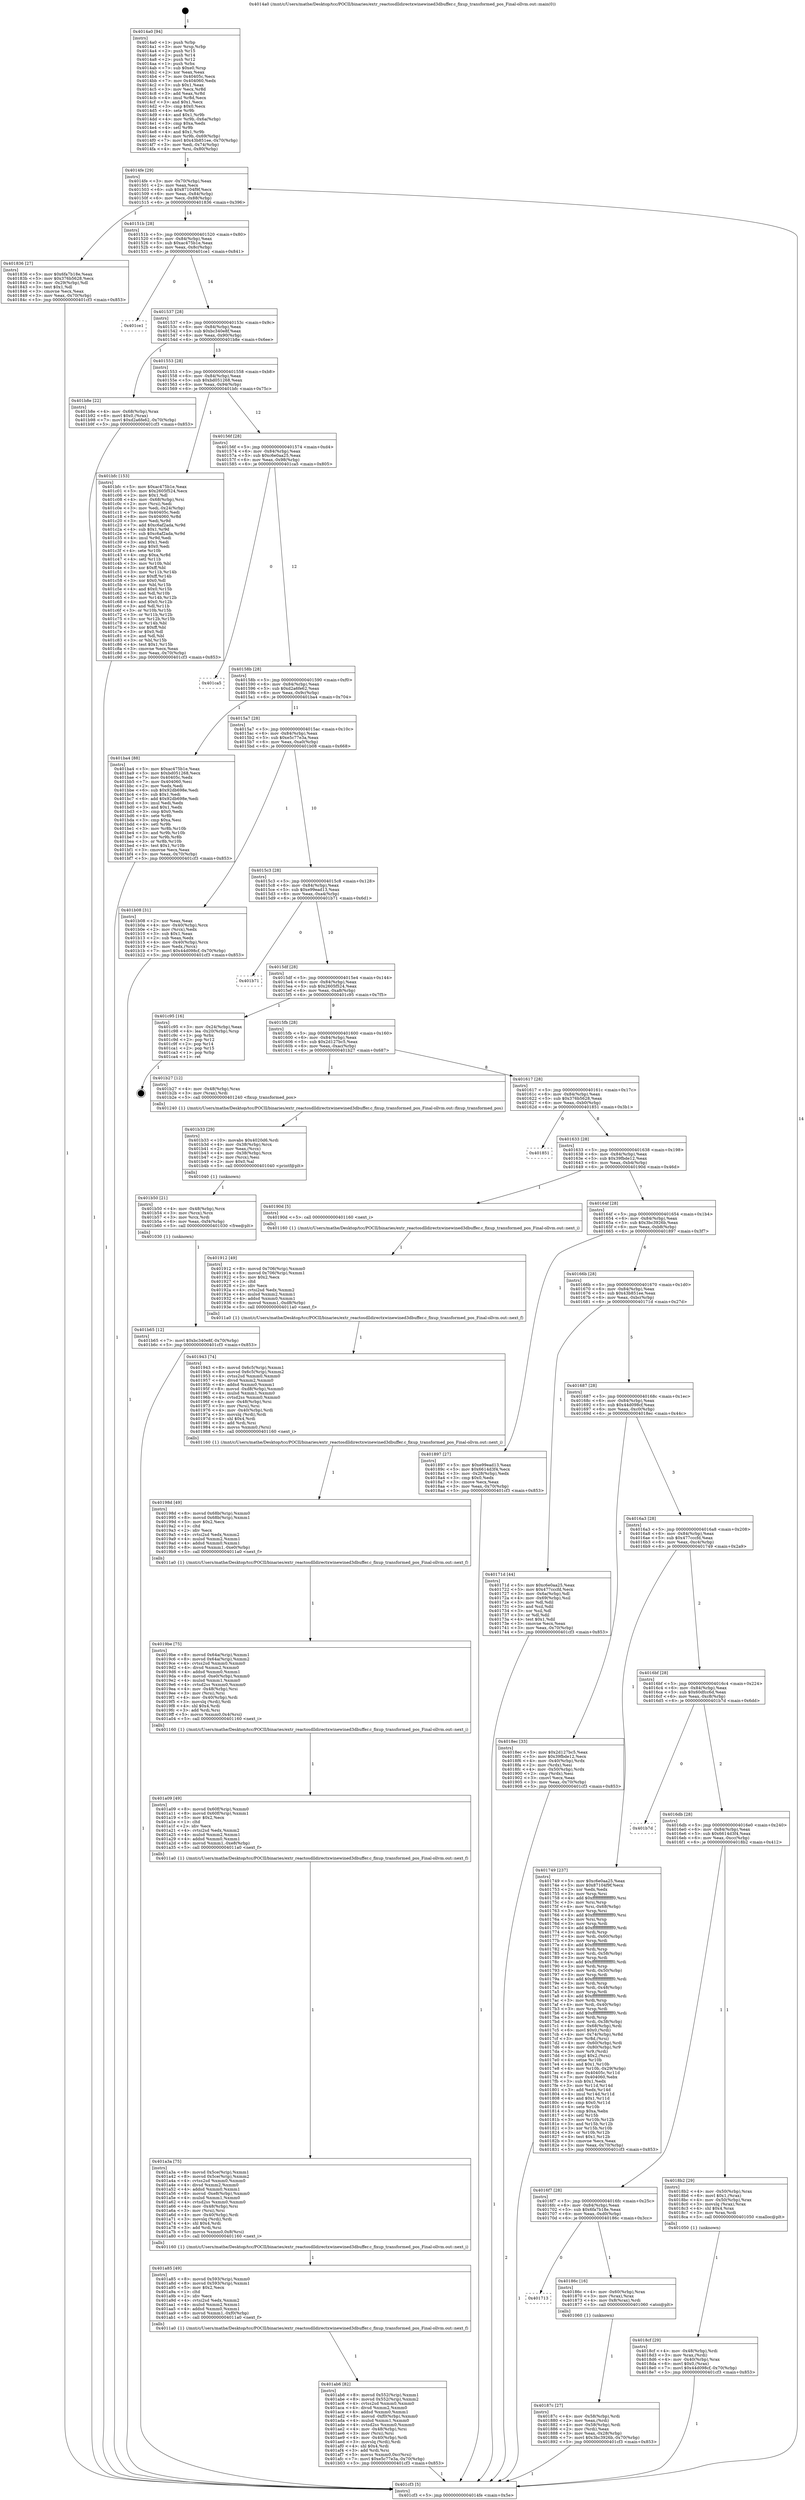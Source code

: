 digraph "0x4014a0" {
  label = "0x4014a0 (/mnt/c/Users/mathe/Desktop/tcc/POCII/binaries/extr_reactosdlldirectxwinewined3dbuffer.c_fixup_transformed_pos_Final-ollvm.out::main(0))"
  labelloc = "t"
  node[shape=record]

  Entry [label="",width=0.3,height=0.3,shape=circle,fillcolor=black,style=filled]
  "0x4014fe" [label="{
     0x4014fe [29]\l
     | [instrs]\l
     &nbsp;&nbsp;0x4014fe \<+3\>: mov -0x70(%rbp),%eax\l
     &nbsp;&nbsp;0x401501 \<+2\>: mov %eax,%ecx\l
     &nbsp;&nbsp;0x401503 \<+6\>: sub $0x87104f9f,%ecx\l
     &nbsp;&nbsp;0x401509 \<+6\>: mov %eax,-0x84(%rbp)\l
     &nbsp;&nbsp;0x40150f \<+6\>: mov %ecx,-0x88(%rbp)\l
     &nbsp;&nbsp;0x401515 \<+6\>: je 0000000000401836 \<main+0x396\>\l
  }"]
  "0x401836" [label="{
     0x401836 [27]\l
     | [instrs]\l
     &nbsp;&nbsp;0x401836 \<+5\>: mov $0x6fa7b18e,%eax\l
     &nbsp;&nbsp;0x40183b \<+5\>: mov $0x376b5628,%ecx\l
     &nbsp;&nbsp;0x401840 \<+3\>: mov -0x29(%rbp),%dl\l
     &nbsp;&nbsp;0x401843 \<+3\>: test $0x1,%dl\l
     &nbsp;&nbsp;0x401846 \<+3\>: cmovne %ecx,%eax\l
     &nbsp;&nbsp;0x401849 \<+3\>: mov %eax,-0x70(%rbp)\l
     &nbsp;&nbsp;0x40184c \<+5\>: jmp 0000000000401cf3 \<main+0x853\>\l
  }"]
  "0x40151b" [label="{
     0x40151b [28]\l
     | [instrs]\l
     &nbsp;&nbsp;0x40151b \<+5\>: jmp 0000000000401520 \<main+0x80\>\l
     &nbsp;&nbsp;0x401520 \<+6\>: mov -0x84(%rbp),%eax\l
     &nbsp;&nbsp;0x401526 \<+5\>: sub $0xac475b1e,%eax\l
     &nbsp;&nbsp;0x40152b \<+6\>: mov %eax,-0x8c(%rbp)\l
     &nbsp;&nbsp;0x401531 \<+6\>: je 0000000000401ce1 \<main+0x841\>\l
  }"]
  Exit [label="",width=0.3,height=0.3,shape=circle,fillcolor=black,style=filled,peripheries=2]
  "0x401ce1" [label="{
     0x401ce1\l
  }", style=dashed]
  "0x401537" [label="{
     0x401537 [28]\l
     | [instrs]\l
     &nbsp;&nbsp;0x401537 \<+5\>: jmp 000000000040153c \<main+0x9c\>\l
     &nbsp;&nbsp;0x40153c \<+6\>: mov -0x84(%rbp),%eax\l
     &nbsp;&nbsp;0x401542 \<+5\>: sub $0xbc340e8f,%eax\l
     &nbsp;&nbsp;0x401547 \<+6\>: mov %eax,-0x90(%rbp)\l
     &nbsp;&nbsp;0x40154d \<+6\>: je 0000000000401b8e \<main+0x6ee\>\l
  }"]
  "0x401b65" [label="{
     0x401b65 [12]\l
     | [instrs]\l
     &nbsp;&nbsp;0x401b65 \<+7\>: movl $0xbc340e8f,-0x70(%rbp)\l
     &nbsp;&nbsp;0x401b6c \<+5\>: jmp 0000000000401cf3 \<main+0x853\>\l
  }"]
  "0x401b8e" [label="{
     0x401b8e [22]\l
     | [instrs]\l
     &nbsp;&nbsp;0x401b8e \<+4\>: mov -0x68(%rbp),%rax\l
     &nbsp;&nbsp;0x401b92 \<+6\>: movl $0x0,(%rax)\l
     &nbsp;&nbsp;0x401b98 \<+7\>: movl $0xd2a6fe62,-0x70(%rbp)\l
     &nbsp;&nbsp;0x401b9f \<+5\>: jmp 0000000000401cf3 \<main+0x853\>\l
  }"]
  "0x401553" [label="{
     0x401553 [28]\l
     | [instrs]\l
     &nbsp;&nbsp;0x401553 \<+5\>: jmp 0000000000401558 \<main+0xb8\>\l
     &nbsp;&nbsp;0x401558 \<+6\>: mov -0x84(%rbp),%eax\l
     &nbsp;&nbsp;0x40155e \<+5\>: sub $0xbd051268,%eax\l
     &nbsp;&nbsp;0x401563 \<+6\>: mov %eax,-0x94(%rbp)\l
     &nbsp;&nbsp;0x401569 \<+6\>: je 0000000000401bfc \<main+0x75c\>\l
  }"]
  "0x401b50" [label="{
     0x401b50 [21]\l
     | [instrs]\l
     &nbsp;&nbsp;0x401b50 \<+4\>: mov -0x48(%rbp),%rcx\l
     &nbsp;&nbsp;0x401b54 \<+3\>: mov (%rcx),%rcx\l
     &nbsp;&nbsp;0x401b57 \<+3\>: mov %rcx,%rdi\l
     &nbsp;&nbsp;0x401b5a \<+6\>: mov %eax,-0xf4(%rbp)\l
     &nbsp;&nbsp;0x401b60 \<+5\>: call 0000000000401030 \<free@plt\>\l
     | [calls]\l
     &nbsp;&nbsp;0x401030 \{1\} (unknown)\l
  }"]
  "0x401bfc" [label="{
     0x401bfc [153]\l
     | [instrs]\l
     &nbsp;&nbsp;0x401bfc \<+5\>: mov $0xac475b1e,%eax\l
     &nbsp;&nbsp;0x401c01 \<+5\>: mov $0x2605f524,%ecx\l
     &nbsp;&nbsp;0x401c06 \<+2\>: mov $0x1,%dl\l
     &nbsp;&nbsp;0x401c08 \<+4\>: mov -0x68(%rbp),%rsi\l
     &nbsp;&nbsp;0x401c0c \<+2\>: mov (%rsi),%edi\l
     &nbsp;&nbsp;0x401c0e \<+3\>: mov %edi,-0x24(%rbp)\l
     &nbsp;&nbsp;0x401c11 \<+7\>: mov 0x40405c,%edi\l
     &nbsp;&nbsp;0x401c18 \<+8\>: mov 0x404060,%r8d\l
     &nbsp;&nbsp;0x401c20 \<+3\>: mov %edi,%r9d\l
     &nbsp;&nbsp;0x401c23 \<+7\>: add $0xc6af2ada,%r9d\l
     &nbsp;&nbsp;0x401c2a \<+4\>: sub $0x1,%r9d\l
     &nbsp;&nbsp;0x401c2e \<+7\>: sub $0xc6af2ada,%r9d\l
     &nbsp;&nbsp;0x401c35 \<+4\>: imul %r9d,%edi\l
     &nbsp;&nbsp;0x401c39 \<+3\>: and $0x1,%edi\l
     &nbsp;&nbsp;0x401c3c \<+3\>: cmp $0x0,%edi\l
     &nbsp;&nbsp;0x401c3f \<+4\>: sete %r10b\l
     &nbsp;&nbsp;0x401c43 \<+4\>: cmp $0xa,%r8d\l
     &nbsp;&nbsp;0x401c47 \<+4\>: setl %r11b\l
     &nbsp;&nbsp;0x401c4b \<+3\>: mov %r10b,%bl\l
     &nbsp;&nbsp;0x401c4e \<+3\>: xor $0xff,%bl\l
     &nbsp;&nbsp;0x401c51 \<+3\>: mov %r11b,%r14b\l
     &nbsp;&nbsp;0x401c54 \<+4\>: xor $0xff,%r14b\l
     &nbsp;&nbsp;0x401c58 \<+3\>: xor $0x0,%dl\l
     &nbsp;&nbsp;0x401c5b \<+3\>: mov %bl,%r15b\l
     &nbsp;&nbsp;0x401c5e \<+4\>: and $0x0,%r15b\l
     &nbsp;&nbsp;0x401c62 \<+3\>: and %dl,%r10b\l
     &nbsp;&nbsp;0x401c65 \<+3\>: mov %r14b,%r12b\l
     &nbsp;&nbsp;0x401c68 \<+4\>: and $0x0,%r12b\l
     &nbsp;&nbsp;0x401c6c \<+3\>: and %dl,%r11b\l
     &nbsp;&nbsp;0x401c6f \<+3\>: or %r10b,%r15b\l
     &nbsp;&nbsp;0x401c72 \<+3\>: or %r11b,%r12b\l
     &nbsp;&nbsp;0x401c75 \<+3\>: xor %r12b,%r15b\l
     &nbsp;&nbsp;0x401c78 \<+3\>: or %r14b,%bl\l
     &nbsp;&nbsp;0x401c7b \<+3\>: xor $0xff,%bl\l
     &nbsp;&nbsp;0x401c7e \<+3\>: or $0x0,%dl\l
     &nbsp;&nbsp;0x401c81 \<+2\>: and %dl,%bl\l
     &nbsp;&nbsp;0x401c83 \<+3\>: or %bl,%r15b\l
     &nbsp;&nbsp;0x401c86 \<+4\>: test $0x1,%r15b\l
     &nbsp;&nbsp;0x401c8a \<+3\>: cmovne %ecx,%eax\l
     &nbsp;&nbsp;0x401c8d \<+3\>: mov %eax,-0x70(%rbp)\l
     &nbsp;&nbsp;0x401c90 \<+5\>: jmp 0000000000401cf3 \<main+0x853\>\l
  }"]
  "0x40156f" [label="{
     0x40156f [28]\l
     | [instrs]\l
     &nbsp;&nbsp;0x40156f \<+5\>: jmp 0000000000401574 \<main+0xd4\>\l
     &nbsp;&nbsp;0x401574 \<+6\>: mov -0x84(%rbp),%eax\l
     &nbsp;&nbsp;0x40157a \<+5\>: sub $0xc6e0aa25,%eax\l
     &nbsp;&nbsp;0x40157f \<+6\>: mov %eax,-0x98(%rbp)\l
     &nbsp;&nbsp;0x401585 \<+6\>: je 0000000000401ca5 \<main+0x805\>\l
  }"]
  "0x401b33" [label="{
     0x401b33 [29]\l
     | [instrs]\l
     &nbsp;&nbsp;0x401b33 \<+10\>: movabs $0x4020d6,%rdi\l
     &nbsp;&nbsp;0x401b3d \<+4\>: mov -0x38(%rbp),%rcx\l
     &nbsp;&nbsp;0x401b41 \<+2\>: mov %eax,(%rcx)\l
     &nbsp;&nbsp;0x401b43 \<+4\>: mov -0x38(%rbp),%rcx\l
     &nbsp;&nbsp;0x401b47 \<+2\>: mov (%rcx),%esi\l
     &nbsp;&nbsp;0x401b49 \<+2\>: mov $0x0,%al\l
     &nbsp;&nbsp;0x401b4b \<+5\>: call 0000000000401040 \<printf@plt\>\l
     | [calls]\l
     &nbsp;&nbsp;0x401040 \{1\} (unknown)\l
  }"]
  "0x401ca5" [label="{
     0x401ca5\l
  }", style=dashed]
  "0x40158b" [label="{
     0x40158b [28]\l
     | [instrs]\l
     &nbsp;&nbsp;0x40158b \<+5\>: jmp 0000000000401590 \<main+0xf0\>\l
     &nbsp;&nbsp;0x401590 \<+6\>: mov -0x84(%rbp),%eax\l
     &nbsp;&nbsp;0x401596 \<+5\>: sub $0xd2a6fe62,%eax\l
     &nbsp;&nbsp;0x40159b \<+6\>: mov %eax,-0x9c(%rbp)\l
     &nbsp;&nbsp;0x4015a1 \<+6\>: je 0000000000401ba4 \<main+0x704\>\l
  }"]
  "0x401ab6" [label="{
     0x401ab6 [82]\l
     | [instrs]\l
     &nbsp;&nbsp;0x401ab6 \<+8\>: movsd 0x552(%rip),%xmm1\l
     &nbsp;&nbsp;0x401abe \<+8\>: movsd 0x552(%rip),%xmm2\l
     &nbsp;&nbsp;0x401ac6 \<+4\>: cvtss2sd %xmm0,%xmm0\l
     &nbsp;&nbsp;0x401aca \<+4\>: divsd %xmm2,%xmm0\l
     &nbsp;&nbsp;0x401ace \<+4\>: addsd %xmm0,%xmm1\l
     &nbsp;&nbsp;0x401ad2 \<+8\>: movsd -0xf0(%rbp),%xmm0\l
     &nbsp;&nbsp;0x401ada \<+4\>: mulsd %xmm1,%xmm0\l
     &nbsp;&nbsp;0x401ade \<+4\>: cvtsd2ss %xmm0,%xmm0\l
     &nbsp;&nbsp;0x401ae2 \<+4\>: mov -0x48(%rbp),%rsi\l
     &nbsp;&nbsp;0x401ae6 \<+3\>: mov (%rsi),%rsi\l
     &nbsp;&nbsp;0x401ae9 \<+4\>: mov -0x40(%rbp),%rdi\l
     &nbsp;&nbsp;0x401aed \<+3\>: movslq (%rdi),%rdi\l
     &nbsp;&nbsp;0x401af0 \<+4\>: shl $0x4,%rdi\l
     &nbsp;&nbsp;0x401af4 \<+3\>: add %rdi,%rsi\l
     &nbsp;&nbsp;0x401af7 \<+5\>: movss %xmm0,0xc(%rsi)\l
     &nbsp;&nbsp;0x401afc \<+7\>: movl $0xe5c77e3a,-0x70(%rbp)\l
     &nbsp;&nbsp;0x401b03 \<+5\>: jmp 0000000000401cf3 \<main+0x853\>\l
  }"]
  "0x401ba4" [label="{
     0x401ba4 [88]\l
     | [instrs]\l
     &nbsp;&nbsp;0x401ba4 \<+5\>: mov $0xac475b1e,%eax\l
     &nbsp;&nbsp;0x401ba9 \<+5\>: mov $0xbd051268,%ecx\l
     &nbsp;&nbsp;0x401bae \<+7\>: mov 0x40405c,%edx\l
     &nbsp;&nbsp;0x401bb5 \<+7\>: mov 0x404060,%esi\l
     &nbsp;&nbsp;0x401bbc \<+2\>: mov %edx,%edi\l
     &nbsp;&nbsp;0x401bbe \<+6\>: sub $0x92db698e,%edi\l
     &nbsp;&nbsp;0x401bc4 \<+3\>: sub $0x1,%edi\l
     &nbsp;&nbsp;0x401bc7 \<+6\>: add $0x92db698e,%edi\l
     &nbsp;&nbsp;0x401bcd \<+3\>: imul %edi,%edx\l
     &nbsp;&nbsp;0x401bd0 \<+3\>: and $0x1,%edx\l
     &nbsp;&nbsp;0x401bd3 \<+3\>: cmp $0x0,%edx\l
     &nbsp;&nbsp;0x401bd6 \<+4\>: sete %r8b\l
     &nbsp;&nbsp;0x401bda \<+3\>: cmp $0xa,%esi\l
     &nbsp;&nbsp;0x401bdd \<+4\>: setl %r9b\l
     &nbsp;&nbsp;0x401be1 \<+3\>: mov %r8b,%r10b\l
     &nbsp;&nbsp;0x401be4 \<+3\>: and %r9b,%r10b\l
     &nbsp;&nbsp;0x401be7 \<+3\>: xor %r9b,%r8b\l
     &nbsp;&nbsp;0x401bea \<+3\>: or %r8b,%r10b\l
     &nbsp;&nbsp;0x401bed \<+4\>: test $0x1,%r10b\l
     &nbsp;&nbsp;0x401bf1 \<+3\>: cmovne %ecx,%eax\l
     &nbsp;&nbsp;0x401bf4 \<+3\>: mov %eax,-0x70(%rbp)\l
     &nbsp;&nbsp;0x401bf7 \<+5\>: jmp 0000000000401cf3 \<main+0x853\>\l
  }"]
  "0x4015a7" [label="{
     0x4015a7 [28]\l
     | [instrs]\l
     &nbsp;&nbsp;0x4015a7 \<+5\>: jmp 00000000004015ac \<main+0x10c\>\l
     &nbsp;&nbsp;0x4015ac \<+6\>: mov -0x84(%rbp),%eax\l
     &nbsp;&nbsp;0x4015b2 \<+5\>: sub $0xe5c77e3a,%eax\l
     &nbsp;&nbsp;0x4015b7 \<+6\>: mov %eax,-0xa0(%rbp)\l
     &nbsp;&nbsp;0x4015bd \<+6\>: je 0000000000401b08 \<main+0x668\>\l
  }"]
  "0x401a85" [label="{
     0x401a85 [49]\l
     | [instrs]\l
     &nbsp;&nbsp;0x401a85 \<+8\>: movsd 0x593(%rip),%xmm0\l
     &nbsp;&nbsp;0x401a8d \<+8\>: movsd 0x593(%rip),%xmm1\l
     &nbsp;&nbsp;0x401a95 \<+5\>: mov $0x2,%ecx\l
     &nbsp;&nbsp;0x401a9a \<+1\>: cltd\l
     &nbsp;&nbsp;0x401a9b \<+2\>: idiv %ecx\l
     &nbsp;&nbsp;0x401a9d \<+4\>: cvtsi2sd %edx,%xmm2\l
     &nbsp;&nbsp;0x401aa1 \<+4\>: mulsd %xmm2,%xmm1\l
     &nbsp;&nbsp;0x401aa5 \<+4\>: addsd %xmm0,%xmm1\l
     &nbsp;&nbsp;0x401aa9 \<+8\>: movsd %xmm1,-0xf0(%rbp)\l
     &nbsp;&nbsp;0x401ab1 \<+5\>: call 00000000004011a0 \<next_f\>\l
     | [calls]\l
     &nbsp;&nbsp;0x4011a0 \{1\} (/mnt/c/Users/mathe/Desktop/tcc/POCII/binaries/extr_reactosdlldirectxwinewined3dbuffer.c_fixup_transformed_pos_Final-ollvm.out::next_f)\l
  }"]
  "0x401b08" [label="{
     0x401b08 [31]\l
     | [instrs]\l
     &nbsp;&nbsp;0x401b08 \<+2\>: xor %eax,%eax\l
     &nbsp;&nbsp;0x401b0a \<+4\>: mov -0x40(%rbp),%rcx\l
     &nbsp;&nbsp;0x401b0e \<+2\>: mov (%rcx),%edx\l
     &nbsp;&nbsp;0x401b10 \<+3\>: sub $0x1,%eax\l
     &nbsp;&nbsp;0x401b13 \<+2\>: sub %eax,%edx\l
     &nbsp;&nbsp;0x401b15 \<+4\>: mov -0x40(%rbp),%rcx\l
     &nbsp;&nbsp;0x401b19 \<+2\>: mov %edx,(%rcx)\l
     &nbsp;&nbsp;0x401b1b \<+7\>: movl $0x44d098cf,-0x70(%rbp)\l
     &nbsp;&nbsp;0x401b22 \<+5\>: jmp 0000000000401cf3 \<main+0x853\>\l
  }"]
  "0x4015c3" [label="{
     0x4015c3 [28]\l
     | [instrs]\l
     &nbsp;&nbsp;0x4015c3 \<+5\>: jmp 00000000004015c8 \<main+0x128\>\l
     &nbsp;&nbsp;0x4015c8 \<+6\>: mov -0x84(%rbp),%eax\l
     &nbsp;&nbsp;0x4015ce \<+5\>: sub $0xe99ead13,%eax\l
     &nbsp;&nbsp;0x4015d3 \<+6\>: mov %eax,-0xa4(%rbp)\l
     &nbsp;&nbsp;0x4015d9 \<+6\>: je 0000000000401b71 \<main+0x6d1\>\l
  }"]
  "0x401a3a" [label="{
     0x401a3a [75]\l
     | [instrs]\l
     &nbsp;&nbsp;0x401a3a \<+8\>: movsd 0x5ce(%rip),%xmm1\l
     &nbsp;&nbsp;0x401a42 \<+8\>: movsd 0x5ce(%rip),%xmm2\l
     &nbsp;&nbsp;0x401a4a \<+4\>: cvtss2sd %xmm0,%xmm0\l
     &nbsp;&nbsp;0x401a4e \<+4\>: divsd %xmm2,%xmm0\l
     &nbsp;&nbsp;0x401a52 \<+4\>: addsd %xmm0,%xmm1\l
     &nbsp;&nbsp;0x401a56 \<+8\>: movsd -0xe8(%rbp),%xmm0\l
     &nbsp;&nbsp;0x401a5e \<+4\>: mulsd %xmm1,%xmm0\l
     &nbsp;&nbsp;0x401a62 \<+4\>: cvtsd2ss %xmm0,%xmm0\l
     &nbsp;&nbsp;0x401a66 \<+4\>: mov -0x48(%rbp),%rsi\l
     &nbsp;&nbsp;0x401a6a \<+3\>: mov (%rsi),%rsi\l
     &nbsp;&nbsp;0x401a6d \<+4\>: mov -0x40(%rbp),%rdi\l
     &nbsp;&nbsp;0x401a71 \<+3\>: movslq (%rdi),%rdi\l
     &nbsp;&nbsp;0x401a74 \<+4\>: shl $0x4,%rdi\l
     &nbsp;&nbsp;0x401a78 \<+3\>: add %rdi,%rsi\l
     &nbsp;&nbsp;0x401a7b \<+5\>: movss %xmm0,0x8(%rsi)\l
     &nbsp;&nbsp;0x401a80 \<+5\>: call 0000000000401160 \<next_i\>\l
     | [calls]\l
     &nbsp;&nbsp;0x401160 \{1\} (/mnt/c/Users/mathe/Desktop/tcc/POCII/binaries/extr_reactosdlldirectxwinewined3dbuffer.c_fixup_transformed_pos_Final-ollvm.out::next_i)\l
  }"]
  "0x401b71" [label="{
     0x401b71\l
  }", style=dashed]
  "0x4015df" [label="{
     0x4015df [28]\l
     | [instrs]\l
     &nbsp;&nbsp;0x4015df \<+5\>: jmp 00000000004015e4 \<main+0x144\>\l
     &nbsp;&nbsp;0x4015e4 \<+6\>: mov -0x84(%rbp),%eax\l
     &nbsp;&nbsp;0x4015ea \<+5\>: sub $0x2605f524,%eax\l
     &nbsp;&nbsp;0x4015ef \<+6\>: mov %eax,-0xa8(%rbp)\l
     &nbsp;&nbsp;0x4015f5 \<+6\>: je 0000000000401c95 \<main+0x7f5\>\l
  }"]
  "0x401a09" [label="{
     0x401a09 [49]\l
     | [instrs]\l
     &nbsp;&nbsp;0x401a09 \<+8\>: movsd 0x60f(%rip),%xmm0\l
     &nbsp;&nbsp;0x401a11 \<+8\>: movsd 0x60f(%rip),%xmm1\l
     &nbsp;&nbsp;0x401a19 \<+5\>: mov $0x2,%ecx\l
     &nbsp;&nbsp;0x401a1e \<+1\>: cltd\l
     &nbsp;&nbsp;0x401a1f \<+2\>: idiv %ecx\l
     &nbsp;&nbsp;0x401a21 \<+4\>: cvtsi2sd %edx,%xmm2\l
     &nbsp;&nbsp;0x401a25 \<+4\>: mulsd %xmm2,%xmm1\l
     &nbsp;&nbsp;0x401a29 \<+4\>: addsd %xmm0,%xmm1\l
     &nbsp;&nbsp;0x401a2d \<+8\>: movsd %xmm1,-0xe8(%rbp)\l
     &nbsp;&nbsp;0x401a35 \<+5\>: call 00000000004011a0 \<next_f\>\l
     | [calls]\l
     &nbsp;&nbsp;0x4011a0 \{1\} (/mnt/c/Users/mathe/Desktop/tcc/POCII/binaries/extr_reactosdlldirectxwinewined3dbuffer.c_fixup_transformed_pos_Final-ollvm.out::next_f)\l
  }"]
  "0x401c95" [label="{
     0x401c95 [16]\l
     | [instrs]\l
     &nbsp;&nbsp;0x401c95 \<+3\>: mov -0x24(%rbp),%eax\l
     &nbsp;&nbsp;0x401c98 \<+4\>: lea -0x20(%rbp),%rsp\l
     &nbsp;&nbsp;0x401c9c \<+1\>: pop %rbx\l
     &nbsp;&nbsp;0x401c9d \<+2\>: pop %r12\l
     &nbsp;&nbsp;0x401c9f \<+2\>: pop %r14\l
     &nbsp;&nbsp;0x401ca1 \<+2\>: pop %r15\l
     &nbsp;&nbsp;0x401ca3 \<+1\>: pop %rbp\l
     &nbsp;&nbsp;0x401ca4 \<+1\>: ret\l
  }"]
  "0x4015fb" [label="{
     0x4015fb [28]\l
     | [instrs]\l
     &nbsp;&nbsp;0x4015fb \<+5\>: jmp 0000000000401600 \<main+0x160\>\l
     &nbsp;&nbsp;0x401600 \<+6\>: mov -0x84(%rbp),%eax\l
     &nbsp;&nbsp;0x401606 \<+5\>: sub $0x2d127bc5,%eax\l
     &nbsp;&nbsp;0x40160b \<+6\>: mov %eax,-0xac(%rbp)\l
     &nbsp;&nbsp;0x401611 \<+6\>: je 0000000000401b27 \<main+0x687\>\l
  }"]
  "0x4019be" [label="{
     0x4019be [75]\l
     | [instrs]\l
     &nbsp;&nbsp;0x4019be \<+8\>: movsd 0x64a(%rip),%xmm1\l
     &nbsp;&nbsp;0x4019c6 \<+8\>: movsd 0x64a(%rip),%xmm2\l
     &nbsp;&nbsp;0x4019ce \<+4\>: cvtss2sd %xmm0,%xmm0\l
     &nbsp;&nbsp;0x4019d2 \<+4\>: divsd %xmm2,%xmm0\l
     &nbsp;&nbsp;0x4019d6 \<+4\>: addsd %xmm0,%xmm1\l
     &nbsp;&nbsp;0x4019da \<+8\>: movsd -0xe0(%rbp),%xmm0\l
     &nbsp;&nbsp;0x4019e2 \<+4\>: mulsd %xmm1,%xmm0\l
     &nbsp;&nbsp;0x4019e6 \<+4\>: cvtsd2ss %xmm0,%xmm0\l
     &nbsp;&nbsp;0x4019ea \<+4\>: mov -0x48(%rbp),%rsi\l
     &nbsp;&nbsp;0x4019ee \<+3\>: mov (%rsi),%rsi\l
     &nbsp;&nbsp;0x4019f1 \<+4\>: mov -0x40(%rbp),%rdi\l
     &nbsp;&nbsp;0x4019f5 \<+3\>: movslq (%rdi),%rdi\l
     &nbsp;&nbsp;0x4019f8 \<+4\>: shl $0x4,%rdi\l
     &nbsp;&nbsp;0x4019fc \<+3\>: add %rdi,%rsi\l
     &nbsp;&nbsp;0x4019ff \<+5\>: movss %xmm0,0x4(%rsi)\l
     &nbsp;&nbsp;0x401a04 \<+5\>: call 0000000000401160 \<next_i\>\l
     | [calls]\l
     &nbsp;&nbsp;0x401160 \{1\} (/mnt/c/Users/mathe/Desktop/tcc/POCII/binaries/extr_reactosdlldirectxwinewined3dbuffer.c_fixup_transformed_pos_Final-ollvm.out::next_i)\l
  }"]
  "0x401b27" [label="{
     0x401b27 [12]\l
     | [instrs]\l
     &nbsp;&nbsp;0x401b27 \<+4\>: mov -0x48(%rbp),%rax\l
     &nbsp;&nbsp;0x401b2b \<+3\>: mov (%rax),%rdi\l
     &nbsp;&nbsp;0x401b2e \<+5\>: call 0000000000401240 \<fixup_transformed_pos\>\l
     | [calls]\l
     &nbsp;&nbsp;0x401240 \{1\} (/mnt/c/Users/mathe/Desktop/tcc/POCII/binaries/extr_reactosdlldirectxwinewined3dbuffer.c_fixup_transformed_pos_Final-ollvm.out::fixup_transformed_pos)\l
  }"]
  "0x401617" [label="{
     0x401617 [28]\l
     | [instrs]\l
     &nbsp;&nbsp;0x401617 \<+5\>: jmp 000000000040161c \<main+0x17c\>\l
     &nbsp;&nbsp;0x40161c \<+6\>: mov -0x84(%rbp),%eax\l
     &nbsp;&nbsp;0x401622 \<+5\>: sub $0x376b5628,%eax\l
     &nbsp;&nbsp;0x401627 \<+6\>: mov %eax,-0xb0(%rbp)\l
     &nbsp;&nbsp;0x40162d \<+6\>: je 0000000000401851 \<main+0x3b1\>\l
  }"]
  "0x40198d" [label="{
     0x40198d [49]\l
     | [instrs]\l
     &nbsp;&nbsp;0x40198d \<+8\>: movsd 0x68b(%rip),%xmm0\l
     &nbsp;&nbsp;0x401995 \<+8\>: movsd 0x68b(%rip),%xmm1\l
     &nbsp;&nbsp;0x40199d \<+5\>: mov $0x2,%ecx\l
     &nbsp;&nbsp;0x4019a2 \<+1\>: cltd\l
     &nbsp;&nbsp;0x4019a3 \<+2\>: idiv %ecx\l
     &nbsp;&nbsp;0x4019a5 \<+4\>: cvtsi2sd %edx,%xmm2\l
     &nbsp;&nbsp;0x4019a9 \<+4\>: mulsd %xmm2,%xmm1\l
     &nbsp;&nbsp;0x4019ad \<+4\>: addsd %xmm0,%xmm1\l
     &nbsp;&nbsp;0x4019b1 \<+8\>: movsd %xmm1,-0xe0(%rbp)\l
     &nbsp;&nbsp;0x4019b9 \<+5\>: call 00000000004011a0 \<next_f\>\l
     | [calls]\l
     &nbsp;&nbsp;0x4011a0 \{1\} (/mnt/c/Users/mathe/Desktop/tcc/POCII/binaries/extr_reactosdlldirectxwinewined3dbuffer.c_fixup_transformed_pos_Final-ollvm.out::next_f)\l
  }"]
  "0x401851" [label="{
     0x401851\l
  }", style=dashed]
  "0x401633" [label="{
     0x401633 [28]\l
     | [instrs]\l
     &nbsp;&nbsp;0x401633 \<+5\>: jmp 0000000000401638 \<main+0x198\>\l
     &nbsp;&nbsp;0x401638 \<+6\>: mov -0x84(%rbp),%eax\l
     &nbsp;&nbsp;0x40163e \<+5\>: sub $0x39fbde12,%eax\l
     &nbsp;&nbsp;0x401643 \<+6\>: mov %eax,-0xb4(%rbp)\l
     &nbsp;&nbsp;0x401649 \<+6\>: je 000000000040190d \<main+0x46d\>\l
  }"]
  "0x401943" [label="{
     0x401943 [74]\l
     | [instrs]\l
     &nbsp;&nbsp;0x401943 \<+8\>: movsd 0x6c5(%rip),%xmm1\l
     &nbsp;&nbsp;0x40194b \<+8\>: movsd 0x6c5(%rip),%xmm2\l
     &nbsp;&nbsp;0x401953 \<+4\>: cvtss2sd %xmm0,%xmm0\l
     &nbsp;&nbsp;0x401957 \<+4\>: divsd %xmm2,%xmm0\l
     &nbsp;&nbsp;0x40195b \<+4\>: addsd %xmm0,%xmm1\l
     &nbsp;&nbsp;0x40195f \<+8\>: movsd -0xd8(%rbp),%xmm0\l
     &nbsp;&nbsp;0x401967 \<+4\>: mulsd %xmm1,%xmm0\l
     &nbsp;&nbsp;0x40196b \<+4\>: cvtsd2ss %xmm0,%xmm0\l
     &nbsp;&nbsp;0x40196f \<+4\>: mov -0x48(%rbp),%rsi\l
     &nbsp;&nbsp;0x401973 \<+3\>: mov (%rsi),%rsi\l
     &nbsp;&nbsp;0x401976 \<+4\>: mov -0x40(%rbp),%rdi\l
     &nbsp;&nbsp;0x40197a \<+3\>: movslq (%rdi),%rdi\l
     &nbsp;&nbsp;0x40197d \<+4\>: shl $0x4,%rdi\l
     &nbsp;&nbsp;0x401981 \<+3\>: add %rdi,%rsi\l
     &nbsp;&nbsp;0x401984 \<+4\>: movss %xmm0,(%rsi)\l
     &nbsp;&nbsp;0x401988 \<+5\>: call 0000000000401160 \<next_i\>\l
     | [calls]\l
     &nbsp;&nbsp;0x401160 \{1\} (/mnt/c/Users/mathe/Desktop/tcc/POCII/binaries/extr_reactosdlldirectxwinewined3dbuffer.c_fixup_transformed_pos_Final-ollvm.out::next_i)\l
  }"]
  "0x40190d" [label="{
     0x40190d [5]\l
     | [instrs]\l
     &nbsp;&nbsp;0x40190d \<+5\>: call 0000000000401160 \<next_i\>\l
     | [calls]\l
     &nbsp;&nbsp;0x401160 \{1\} (/mnt/c/Users/mathe/Desktop/tcc/POCII/binaries/extr_reactosdlldirectxwinewined3dbuffer.c_fixup_transformed_pos_Final-ollvm.out::next_i)\l
  }"]
  "0x40164f" [label="{
     0x40164f [28]\l
     | [instrs]\l
     &nbsp;&nbsp;0x40164f \<+5\>: jmp 0000000000401654 \<main+0x1b4\>\l
     &nbsp;&nbsp;0x401654 \<+6\>: mov -0x84(%rbp),%eax\l
     &nbsp;&nbsp;0x40165a \<+5\>: sub $0x3bc3926b,%eax\l
     &nbsp;&nbsp;0x40165f \<+6\>: mov %eax,-0xb8(%rbp)\l
     &nbsp;&nbsp;0x401665 \<+6\>: je 0000000000401897 \<main+0x3f7\>\l
  }"]
  "0x401912" [label="{
     0x401912 [49]\l
     | [instrs]\l
     &nbsp;&nbsp;0x401912 \<+8\>: movsd 0x706(%rip),%xmm0\l
     &nbsp;&nbsp;0x40191a \<+8\>: movsd 0x706(%rip),%xmm1\l
     &nbsp;&nbsp;0x401922 \<+5\>: mov $0x2,%ecx\l
     &nbsp;&nbsp;0x401927 \<+1\>: cltd\l
     &nbsp;&nbsp;0x401928 \<+2\>: idiv %ecx\l
     &nbsp;&nbsp;0x40192a \<+4\>: cvtsi2sd %edx,%xmm2\l
     &nbsp;&nbsp;0x40192e \<+4\>: mulsd %xmm2,%xmm1\l
     &nbsp;&nbsp;0x401932 \<+4\>: addsd %xmm0,%xmm1\l
     &nbsp;&nbsp;0x401936 \<+8\>: movsd %xmm1,-0xd8(%rbp)\l
     &nbsp;&nbsp;0x40193e \<+5\>: call 00000000004011a0 \<next_f\>\l
     | [calls]\l
     &nbsp;&nbsp;0x4011a0 \{1\} (/mnt/c/Users/mathe/Desktop/tcc/POCII/binaries/extr_reactosdlldirectxwinewined3dbuffer.c_fixup_transformed_pos_Final-ollvm.out::next_f)\l
  }"]
  "0x401897" [label="{
     0x401897 [27]\l
     | [instrs]\l
     &nbsp;&nbsp;0x401897 \<+5\>: mov $0xe99ead13,%eax\l
     &nbsp;&nbsp;0x40189c \<+5\>: mov $0x6614d3f4,%ecx\l
     &nbsp;&nbsp;0x4018a1 \<+3\>: mov -0x28(%rbp),%edx\l
     &nbsp;&nbsp;0x4018a4 \<+3\>: cmp $0x0,%edx\l
     &nbsp;&nbsp;0x4018a7 \<+3\>: cmove %ecx,%eax\l
     &nbsp;&nbsp;0x4018aa \<+3\>: mov %eax,-0x70(%rbp)\l
     &nbsp;&nbsp;0x4018ad \<+5\>: jmp 0000000000401cf3 \<main+0x853\>\l
  }"]
  "0x40166b" [label="{
     0x40166b [28]\l
     | [instrs]\l
     &nbsp;&nbsp;0x40166b \<+5\>: jmp 0000000000401670 \<main+0x1d0\>\l
     &nbsp;&nbsp;0x401670 \<+6\>: mov -0x84(%rbp),%eax\l
     &nbsp;&nbsp;0x401676 \<+5\>: sub $0x43b851ee,%eax\l
     &nbsp;&nbsp;0x40167b \<+6\>: mov %eax,-0xbc(%rbp)\l
     &nbsp;&nbsp;0x401681 \<+6\>: je 000000000040171d \<main+0x27d\>\l
  }"]
  "0x4018cf" [label="{
     0x4018cf [29]\l
     | [instrs]\l
     &nbsp;&nbsp;0x4018cf \<+4\>: mov -0x48(%rbp),%rdi\l
     &nbsp;&nbsp;0x4018d3 \<+3\>: mov %rax,(%rdi)\l
     &nbsp;&nbsp;0x4018d6 \<+4\>: mov -0x40(%rbp),%rax\l
     &nbsp;&nbsp;0x4018da \<+6\>: movl $0x0,(%rax)\l
     &nbsp;&nbsp;0x4018e0 \<+7\>: movl $0x44d098cf,-0x70(%rbp)\l
     &nbsp;&nbsp;0x4018e7 \<+5\>: jmp 0000000000401cf3 \<main+0x853\>\l
  }"]
  "0x40171d" [label="{
     0x40171d [44]\l
     | [instrs]\l
     &nbsp;&nbsp;0x40171d \<+5\>: mov $0xc6e0aa25,%eax\l
     &nbsp;&nbsp;0x401722 \<+5\>: mov $0x477cccfd,%ecx\l
     &nbsp;&nbsp;0x401727 \<+3\>: mov -0x6a(%rbp),%dl\l
     &nbsp;&nbsp;0x40172a \<+4\>: mov -0x69(%rbp),%sil\l
     &nbsp;&nbsp;0x40172e \<+3\>: mov %dl,%dil\l
     &nbsp;&nbsp;0x401731 \<+3\>: and %sil,%dil\l
     &nbsp;&nbsp;0x401734 \<+3\>: xor %sil,%dl\l
     &nbsp;&nbsp;0x401737 \<+3\>: or %dl,%dil\l
     &nbsp;&nbsp;0x40173a \<+4\>: test $0x1,%dil\l
     &nbsp;&nbsp;0x40173e \<+3\>: cmovne %ecx,%eax\l
     &nbsp;&nbsp;0x401741 \<+3\>: mov %eax,-0x70(%rbp)\l
     &nbsp;&nbsp;0x401744 \<+5\>: jmp 0000000000401cf3 \<main+0x853\>\l
  }"]
  "0x401687" [label="{
     0x401687 [28]\l
     | [instrs]\l
     &nbsp;&nbsp;0x401687 \<+5\>: jmp 000000000040168c \<main+0x1ec\>\l
     &nbsp;&nbsp;0x40168c \<+6\>: mov -0x84(%rbp),%eax\l
     &nbsp;&nbsp;0x401692 \<+5\>: sub $0x44d098cf,%eax\l
     &nbsp;&nbsp;0x401697 \<+6\>: mov %eax,-0xc0(%rbp)\l
     &nbsp;&nbsp;0x40169d \<+6\>: je 00000000004018ec \<main+0x44c\>\l
  }"]
  "0x401cf3" [label="{
     0x401cf3 [5]\l
     | [instrs]\l
     &nbsp;&nbsp;0x401cf3 \<+5\>: jmp 00000000004014fe \<main+0x5e\>\l
  }"]
  "0x4014a0" [label="{
     0x4014a0 [94]\l
     | [instrs]\l
     &nbsp;&nbsp;0x4014a0 \<+1\>: push %rbp\l
     &nbsp;&nbsp;0x4014a1 \<+3\>: mov %rsp,%rbp\l
     &nbsp;&nbsp;0x4014a4 \<+2\>: push %r15\l
     &nbsp;&nbsp;0x4014a6 \<+2\>: push %r14\l
     &nbsp;&nbsp;0x4014a8 \<+2\>: push %r12\l
     &nbsp;&nbsp;0x4014aa \<+1\>: push %rbx\l
     &nbsp;&nbsp;0x4014ab \<+7\>: sub $0xe0,%rsp\l
     &nbsp;&nbsp;0x4014b2 \<+2\>: xor %eax,%eax\l
     &nbsp;&nbsp;0x4014b4 \<+7\>: mov 0x40405c,%ecx\l
     &nbsp;&nbsp;0x4014bb \<+7\>: mov 0x404060,%edx\l
     &nbsp;&nbsp;0x4014c2 \<+3\>: sub $0x1,%eax\l
     &nbsp;&nbsp;0x4014c5 \<+3\>: mov %ecx,%r8d\l
     &nbsp;&nbsp;0x4014c8 \<+3\>: add %eax,%r8d\l
     &nbsp;&nbsp;0x4014cb \<+4\>: imul %r8d,%ecx\l
     &nbsp;&nbsp;0x4014cf \<+3\>: and $0x1,%ecx\l
     &nbsp;&nbsp;0x4014d2 \<+3\>: cmp $0x0,%ecx\l
     &nbsp;&nbsp;0x4014d5 \<+4\>: sete %r9b\l
     &nbsp;&nbsp;0x4014d9 \<+4\>: and $0x1,%r9b\l
     &nbsp;&nbsp;0x4014dd \<+4\>: mov %r9b,-0x6a(%rbp)\l
     &nbsp;&nbsp;0x4014e1 \<+3\>: cmp $0xa,%edx\l
     &nbsp;&nbsp;0x4014e4 \<+4\>: setl %r9b\l
     &nbsp;&nbsp;0x4014e8 \<+4\>: and $0x1,%r9b\l
     &nbsp;&nbsp;0x4014ec \<+4\>: mov %r9b,-0x69(%rbp)\l
     &nbsp;&nbsp;0x4014f0 \<+7\>: movl $0x43b851ee,-0x70(%rbp)\l
     &nbsp;&nbsp;0x4014f7 \<+3\>: mov %edi,-0x74(%rbp)\l
     &nbsp;&nbsp;0x4014fa \<+4\>: mov %rsi,-0x80(%rbp)\l
  }"]
  "0x40187c" [label="{
     0x40187c [27]\l
     | [instrs]\l
     &nbsp;&nbsp;0x40187c \<+4\>: mov -0x58(%rbp),%rdi\l
     &nbsp;&nbsp;0x401880 \<+2\>: mov %eax,(%rdi)\l
     &nbsp;&nbsp;0x401882 \<+4\>: mov -0x58(%rbp),%rdi\l
     &nbsp;&nbsp;0x401886 \<+2\>: mov (%rdi),%eax\l
     &nbsp;&nbsp;0x401888 \<+3\>: mov %eax,-0x28(%rbp)\l
     &nbsp;&nbsp;0x40188b \<+7\>: movl $0x3bc3926b,-0x70(%rbp)\l
     &nbsp;&nbsp;0x401892 \<+5\>: jmp 0000000000401cf3 \<main+0x853\>\l
  }"]
  "0x4018ec" [label="{
     0x4018ec [33]\l
     | [instrs]\l
     &nbsp;&nbsp;0x4018ec \<+5\>: mov $0x2d127bc5,%eax\l
     &nbsp;&nbsp;0x4018f1 \<+5\>: mov $0x39fbde12,%ecx\l
     &nbsp;&nbsp;0x4018f6 \<+4\>: mov -0x40(%rbp),%rdx\l
     &nbsp;&nbsp;0x4018fa \<+2\>: mov (%rdx),%esi\l
     &nbsp;&nbsp;0x4018fc \<+4\>: mov -0x50(%rbp),%rdx\l
     &nbsp;&nbsp;0x401900 \<+2\>: cmp (%rdx),%esi\l
     &nbsp;&nbsp;0x401902 \<+3\>: cmovl %ecx,%eax\l
     &nbsp;&nbsp;0x401905 \<+3\>: mov %eax,-0x70(%rbp)\l
     &nbsp;&nbsp;0x401908 \<+5\>: jmp 0000000000401cf3 \<main+0x853\>\l
  }"]
  "0x4016a3" [label="{
     0x4016a3 [28]\l
     | [instrs]\l
     &nbsp;&nbsp;0x4016a3 \<+5\>: jmp 00000000004016a8 \<main+0x208\>\l
     &nbsp;&nbsp;0x4016a8 \<+6\>: mov -0x84(%rbp),%eax\l
     &nbsp;&nbsp;0x4016ae \<+5\>: sub $0x477cccfd,%eax\l
     &nbsp;&nbsp;0x4016b3 \<+6\>: mov %eax,-0xc4(%rbp)\l
     &nbsp;&nbsp;0x4016b9 \<+6\>: je 0000000000401749 \<main+0x2a9\>\l
  }"]
  "0x401713" [label="{
     0x401713\l
  }", style=dashed]
  "0x401749" [label="{
     0x401749 [237]\l
     | [instrs]\l
     &nbsp;&nbsp;0x401749 \<+5\>: mov $0xc6e0aa25,%eax\l
     &nbsp;&nbsp;0x40174e \<+5\>: mov $0x87104f9f,%ecx\l
     &nbsp;&nbsp;0x401753 \<+2\>: xor %edx,%edx\l
     &nbsp;&nbsp;0x401755 \<+3\>: mov %rsp,%rsi\l
     &nbsp;&nbsp;0x401758 \<+4\>: add $0xfffffffffffffff0,%rsi\l
     &nbsp;&nbsp;0x40175c \<+3\>: mov %rsi,%rsp\l
     &nbsp;&nbsp;0x40175f \<+4\>: mov %rsi,-0x68(%rbp)\l
     &nbsp;&nbsp;0x401763 \<+3\>: mov %rsp,%rsi\l
     &nbsp;&nbsp;0x401766 \<+4\>: add $0xfffffffffffffff0,%rsi\l
     &nbsp;&nbsp;0x40176a \<+3\>: mov %rsi,%rsp\l
     &nbsp;&nbsp;0x40176d \<+3\>: mov %rsp,%rdi\l
     &nbsp;&nbsp;0x401770 \<+4\>: add $0xfffffffffffffff0,%rdi\l
     &nbsp;&nbsp;0x401774 \<+3\>: mov %rdi,%rsp\l
     &nbsp;&nbsp;0x401777 \<+4\>: mov %rdi,-0x60(%rbp)\l
     &nbsp;&nbsp;0x40177b \<+3\>: mov %rsp,%rdi\l
     &nbsp;&nbsp;0x40177e \<+4\>: add $0xfffffffffffffff0,%rdi\l
     &nbsp;&nbsp;0x401782 \<+3\>: mov %rdi,%rsp\l
     &nbsp;&nbsp;0x401785 \<+4\>: mov %rdi,-0x58(%rbp)\l
     &nbsp;&nbsp;0x401789 \<+3\>: mov %rsp,%rdi\l
     &nbsp;&nbsp;0x40178c \<+4\>: add $0xfffffffffffffff0,%rdi\l
     &nbsp;&nbsp;0x401790 \<+3\>: mov %rdi,%rsp\l
     &nbsp;&nbsp;0x401793 \<+4\>: mov %rdi,-0x50(%rbp)\l
     &nbsp;&nbsp;0x401797 \<+3\>: mov %rsp,%rdi\l
     &nbsp;&nbsp;0x40179a \<+4\>: add $0xfffffffffffffff0,%rdi\l
     &nbsp;&nbsp;0x40179e \<+3\>: mov %rdi,%rsp\l
     &nbsp;&nbsp;0x4017a1 \<+4\>: mov %rdi,-0x48(%rbp)\l
     &nbsp;&nbsp;0x4017a5 \<+3\>: mov %rsp,%rdi\l
     &nbsp;&nbsp;0x4017a8 \<+4\>: add $0xfffffffffffffff0,%rdi\l
     &nbsp;&nbsp;0x4017ac \<+3\>: mov %rdi,%rsp\l
     &nbsp;&nbsp;0x4017af \<+4\>: mov %rdi,-0x40(%rbp)\l
     &nbsp;&nbsp;0x4017b3 \<+3\>: mov %rsp,%rdi\l
     &nbsp;&nbsp;0x4017b6 \<+4\>: add $0xfffffffffffffff0,%rdi\l
     &nbsp;&nbsp;0x4017ba \<+3\>: mov %rdi,%rsp\l
     &nbsp;&nbsp;0x4017bd \<+4\>: mov %rdi,-0x38(%rbp)\l
     &nbsp;&nbsp;0x4017c1 \<+4\>: mov -0x68(%rbp),%rdi\l
     &nbsp;&nbsp;0x4017c5 \<+6\>: movl $0x0,(%rdi)\l
     &nbsp;&nbsp;0x4017cb \<+4\>: mov -0x74(%rbp),%r8d\l
     &nbsp;&nbsp;0x4017cf \<+3\>: mov %r8d,(%rsi)\l
     &nbsp;&nbsp;0x4017d2 \<+4\>: mov -0x60(%rbp),%rdi\l
     &nbsp;&nbsp;0x4017d6 \<+4\>: mov -0x80(%rbp),%r9\l
     &nbsp;&nbsp;0x4017da \<+3\>: mov %r9,(%rdi)\l
     &nbsp;&nbsp;0x4017dd \<+3\>: cmpl $0x2,(%rsi)\l
     &nbsp;&nbsp;0x4017e0 \<+4\>: setne %r10b\l
     &nbsp;&nbsp;0x4017e4 \<+4\>: and $0x1,%r10b\l
     &nbsp;&nbsp;0x4017e8 \<+4\>: mov %r10b,-0x29(%rbp)\l
     &nbsp;&nbsp;0x4017ec \<+8\>: mov 0x40405c,%r11d\l
     &nbsp;&nbsp;0x4017f4 \<+7\>: mov 0x404060,%ebx\l
     &nbsp;&nbsp;0x4017fb \<+3\>: sub $0x1,%edx\l
     &nbsp;&nbsp;0x4017fe \<+3\>: mov %r11d,%r14d\l
     &nbsp;&nbsp;0x401801 \<+3\>: add %edx,%r14d\l
     &nbsp;&nbsp;0x401804 \<+4\>: imul %r14d,%r11d\l
     &nbsp;&nbsp;0x401808 \<+4\>: and $0x1,%r11d\l
     &nbsp;&nbsp;0x40180c \<+4\>: cmp $0x0,%r11d\l
     &nbsp;&nbsp;0x401810 \<+4\>: sete %r10b\l
     &nbsp;&nbsp;0x401814 \<+3\>: cmp $0xa,%ebx\l
     &nbsp;&nbsp;0x401817 \<+4\>: setl %r15b\l
     &nbsp;&nbsp;0x40181b \<+3\>: mov %r10b,%r12b\l
     &nbsp;&nbsp;0x40181e \<+3\>: and %r15b,%r12b\l
     &nbsp;&nbsp;0x401821 \<+3\>: xor %r15b,%r10b\l
     &nbsp;&nbsp;0x401824 \<+3\>: or %r10b,%r12b\l
     &nbsp;&nbsp;0x401827 \<+4\>: test $0x1,%r12b\l
     &nbsp;&nbsp;0x40182b \<+3\>: cmovne %ecx,%eax\l
     &nbsp;&nbsp;0x40182e \<+3\>: mov %eax,-0x70(%rbp)\l
     &nbsp;&nbsp;0x401831 \<+5\>: jmp 0000000000401cf3 \<main+0x853\>\l
  }"]
  "0x4016bf" [label="{
     0x4016bf [28]\l
     | [instrs]\l
     &nbsp;&nbsp;0x4016bf \<+5\>: jmp 00000000004016c4 \<main+0x224\>\l
     &nbsp;&nbsp;0x4016c4 \<+6\>: mov -0x84(%rbp),%eax\l
     &nbsp;&nbsp;0x4016ca \<+5\>: sub $0x60dfcc6d,%eax\l
     &nbsp;&nbsp;0x4016cf \<+6\>: mov %eax,-0xc8(%rbp)\l
     &nbsp;&nbsp;0x4016d5 \<+6\>: je 0000000000401b7d \<main+0x6dd\>\l
  }"]
  "0x40186c" [label="{
     0x40186c [16]\l
     | [instrs]\l
     &nbsp;&nbsp;0x40186c \<+4\>: mov -0x60(%rbp),%rax\l
     &nbsp;&nbsp;0x401870 \<+3\>: mov (%rax),%rax\l
     &nbsp;&nbsp;0x401873 \<+4\>: mov 0x8(%rax),%rdi\l
     &nbsp;&nbsp;0x401877 \<+5\>: call 0000000000401060 \<atoi@plt\>\l
     | [calls]\l
     &nbsp;&nbsp;0x401060 \{1\} (unknown)\l
  }"]
  "0x4016f7" [label="{
     0x4016f7 [28]\l
     | [instrs]\l
     &nbsp;&nbsp;0x4016f7 \<+5\>: jmp 00000000004016fc \<main+0x25c\>\l
     &nbsp;&nbsp;0x4016fc \<+6\>: mov -0x84(%rbp),%eax\l
     &nbsp;&nbsp;0x401702 \<+5\>: sub $0x6fa7b18e,%eax\l
     &nbsp;&nbsp;0x401707 \<+6\>: mov %eax,-0xd0(%rbp)\l
     &nbsp;&nbsp;0x40170d \<+6\>: je 000000000040186c \<main+0x3cc\>\l
  }"]
  "0x401b7d" [label="{
     0x401b7d\l
  }", style=dashed]
  "0x4016db" [label="{
     0x4016db [28]\l
     | [instrs]\l
     &nbsp;&nbsp;0x4016db \<+5\>: jmp 00000000004016e0 \<main+0x240\>\l
     &nbsp;&nbsp;0x4016e0 \<+6\>: mov -0x84(%rbp),%eax\l
     &nbsp;&nbsp;0x4016e6 \<+5\>: sub $0x6614d3f4,%eax\l
     &nbsp;&nbsp;0x4016eb \<+6\>: mov %eax,-0xcc(%rbp)\l
     &nbsp;&nbsp;0x4016f1 \<+6\>: je 00000000004018b2 \<main+0x412\>\l
  }"]
  "0x4018b2" [label="{
     0x4018b2 [29]\l
     | [instrs]\l
     &nbsp;&nbsp;0x4018b2 \<+4\>: mov -0x50(%rbp),%rax\l
     &nbsp;&nbsp;0x4018b6 \<+6\>: movl $0x1,(%rax)\l
     &nbsp;&nbsp;0x4018bc \<+4\>: mov -0x50(%rbp),%rax\l
     &nbsp;&nbsp;0x4018c0 \<+3\>: movslq (%rax),%rax\l
     &nbsp;&nbsp;0x4018c3 \<+4\>: shl $0x4,%rax\l
     &nbsp;&nbsp;0x4018c7 \<+3\>: mov %rax,%rdi\l
     &nbsp;&nbsp;0x4018ca \<+5\>: call 0000000000401050 \<malloc@plt\>\l
     | [calls]\l
     &nbsp;&nbsp;0x401050 \{1\} (unknown)\l
  }"]
  Entry -> "0x4014a0" [label=" 1"]
  "0x4014fe" -> "0x401836" [label=" 1"]
  "0x4014fe" -> "0x40151b" [label=" 14"]
  "0x401c95" -> Exit [label=" 1"]
  "0x40151b" -> "0x401ce1" [label=" 0"]
  "0x40151b" -> "0x401537" [label=" 14"]
  "0x401bfc" -> "0x401cf3" [label=" 1"]
  "0x401537" -> "0x401b8e" [label=" 1"]
  "0x401537" -> "0x401553" [label=" 13"]
  "0x401ba4" -> "0x401cf3" [label=" 1"]
  "0x401553" -> "0x401bfc" [label=" 1"]
  "0x401553" -> "0x40156f" [label=" 12"]
  "0x401b8e" -> "0x401cf3" [label=" 1"]
  "0x40156f" -> "0x401ca5" [label=" 0"]
  "0x40156f" -> "0x40158b" [label=" 12"]
  "0x401b65" -> "0x401cf3" [label=" 1"]
  "0x40158b" -> "0x401ba4" [label=" 1"]
  "0x40158b" -> "0x4015a7" [label=" 11"]
  "0x401b50" -> "0x401b65" [label=" 1"]
  "0x4015a7" -> "0x401b08" [label=" 1"]
  "0x4015a7" -> "0x4015c3" [label=" 10"]
  "0x401b33" -> "0x401b50" [label=" 1"]
  "0x4015c3" -> "0x401b71" [label=" 0"]
  "0x4015c3" -> "0x4015df" [label=" 10"]
  "0x401b27" -> "0x401b33" [label=" 1"]
  "0x4015df" -> "0x401c95" [label=" 1"]
  "0x4015df" -> "0x4015fb" [label=" 9"]
  "0x401b08" -> "0x401cf3" [label=" 1"]
  "0x4015fb" -> "0x401b27" [label=" 1"]
  "0x4015fb" -> "0x401617" [label=" 8"]
  "0x401ab6" -> "0x401cf3" [label=" 1"]
  "0x401617" -> "0x401851" [label=" 0"]
  "0x401617" -> "0x401633" [label=" 8"]
  "0x401a85" -> "0x401ab6" [label=" 1"]
  "0x401633" -> "0x40190d" [label=" 1"]
  "0x401633" -> "0x40164f" [label=" 7"]
  "0x401a3a" -> "0x401a85" [label=" 1"]
  "0x40164f" -> "0x401897" [label=" 1"]
  "0x40164f" -> "0x40166b" [label=" 6"]
  "0x401a09" -> "0x401a3a" [label=" 1"]
  "0x40166b" -> "0x40171d" [label=" 1"]
  "0x40166b" -> "0x401687" [label=" 5"]
  "0x40171d" -> "0x401cf3" [label=" 1"]
  "0x4014a0" -> "0x4014fe" [label=" 1"]
  "0x401cf3" -> "0x4014fe" [label=" 14"]
  "0x4019be" -> "0x401a09" [label=" 1"]
  "0x401687" -> "0x4018ec" [label=" 2"]
  "0x401687" -> "0x4016a3" [label=" 3"]
  "0x40198d" -> "0x4019be" [label=" 1"]
  "0x4016a3" -> "0x401749" [label=" 1"]
  "0x4016a3" -> "0x4016bf" [label=" 2"]
  "0x401943" -> "0x40198d" [label=" 1"]
  "0x401749" -> "0x401cf3" [label=" 1"]
  "0x401836" -> "0x401cf3" [label=" 1"]
  "0x401912" -> "0x401943" [label=" 1"]
  "0x4016bf" -> "0x401b7d" [label=" 0"]
  "0x4016bf" -> "0x4016db" [label=" 2"]
  "0x4018ec" -> "0x401cf3" [label=" 2"]
  "0x4016db" -> "0x4018b2" [label=" 1"]
  "0x4016db" -> "0x4016f7" [label=" 1"]
  "0x40190d" -> "0x401912" [label=" 1"]
  "0x4016f7" -> "0x40186c" [label=" 1"]
  "0x4016f7" -> "0x401713" [label=" 0"]
  "0x40186c" -> "0x40187c" [label=" 1"]
  "0x40187c" -> "0x401cf3" [label=" 1"]
  "0x401897" -> "0x401cf3" [label=" 1"]
  "0x4018b2" -> "0x4018cf" [label=" 1"]
  "0x4018cf" -> "0x401cf3" [label=" 1"]
}
